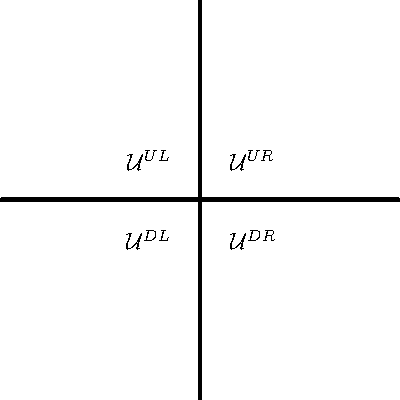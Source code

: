 size(200,0);

pen pc = linewidth(2);

draw((-4,0)--(4,0),pc);
draw((0,-4)--(0,4),pc);

label("$\mathcal{U}^{DL}$", (-0.5,-0.5), SW);
label("$\mathcal{U}^{DR}$", (0.5,-0.5), SE);
label("$\mathcal{U}^{UL}$", (-0.5,0.5), NW);
label("$\mathcal{U}^{UR}$", (0.5,0.5), NE);

